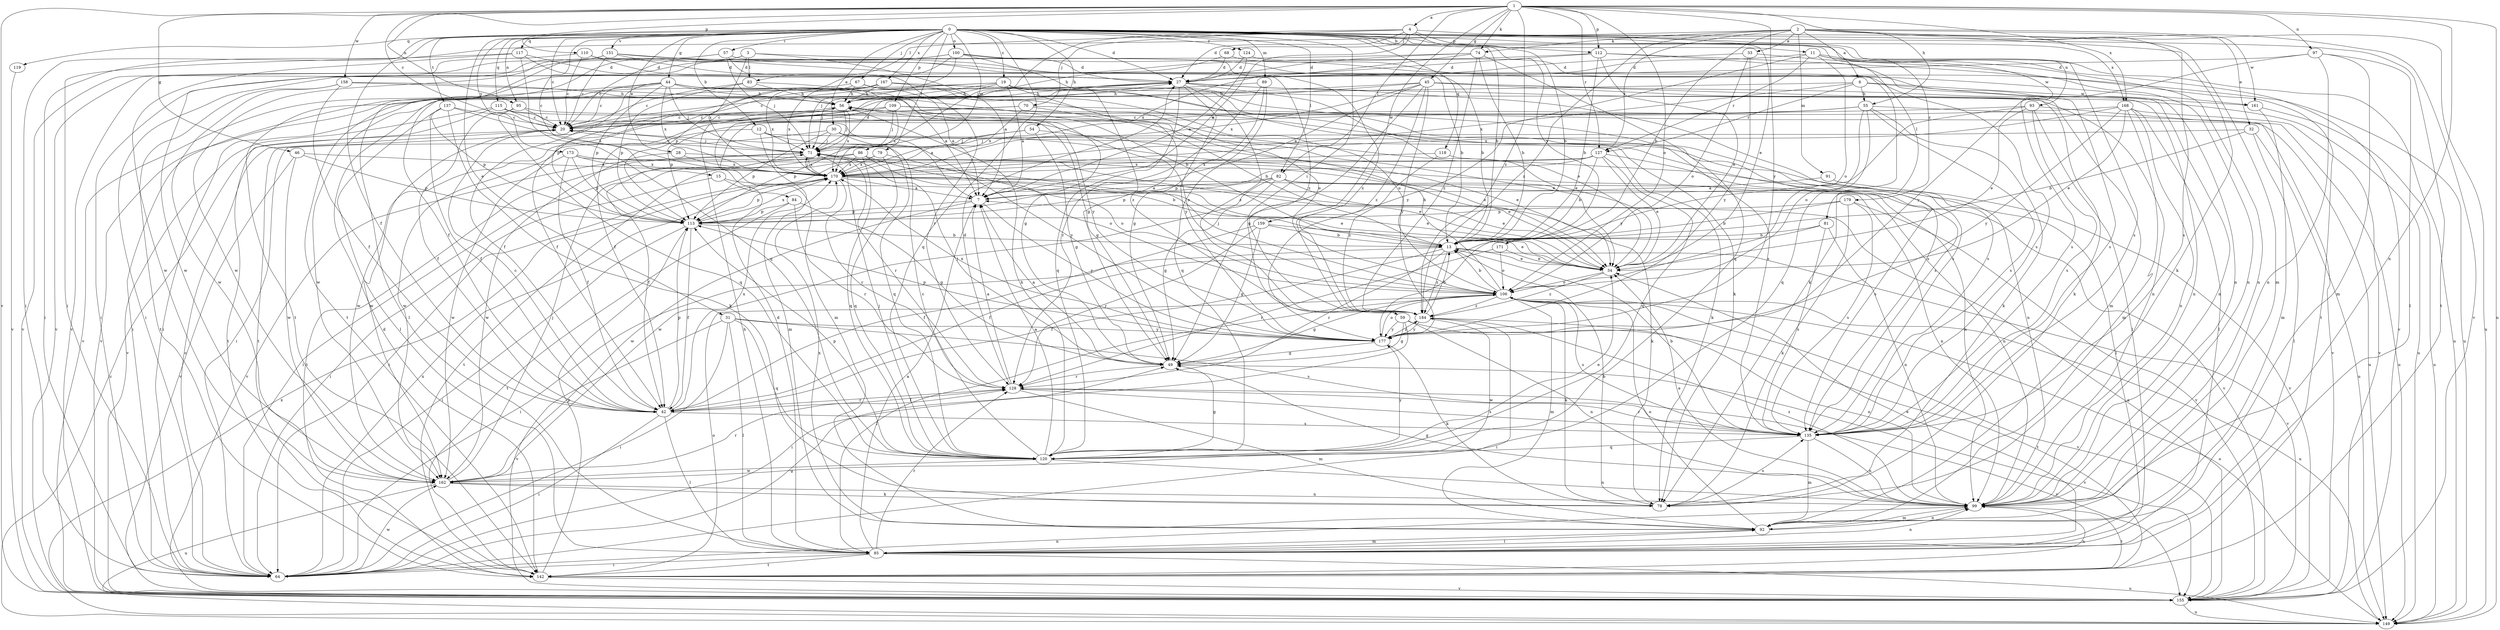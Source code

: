 strict digraph  {
0;
1;
2;
3;
4;
6;
7;
11;
12;
13;
15;
19;
20;
27;
28;
30;
31;
32;
33;
34;
42;
44;
45;
46;
49;
54;
55;
56;
57;
59;
64;
67;
68;
70;
71;
74;
78;
79;
81;
82;
83;
84;
85;
86;
89;
91;
92;
93;
95;
97;
99;
100;
106;
109;
110;
112;
113;
115;
117;
118;
119;
120;
124;
127;
128;
135;
137;
142;
149;
151;
155;
158;
159;
161;
162;
167;
168;
170;
171;
173;
177;
179;
184;
0 -> 11  [label=b];
0 -> 12  [label=b];
0 -> 13  [label=b];
0 -> 15  [label=c];
0 -> 19  [label=c];
0 -> 20  [label=c];
0 -> 27  [label=d];
0 -> 28  [label=e];
0 -> 30  [label=e];
0 -> 31  [label=e];
0 -> 42  [label=f];
0 -> 44  [label=g];
0 -> 54  [label=h];
0 -> 57  [label=i];
0 -> 59  [label=i];
0 -> 64  [label=i];
0 -> 67  [label=j];
0 -> 79  [label=l];
0 -> 81  [label=l];
0 -> 82  [label=l];
0 -> 86  [label=m];
0 -> 89  [label=m];
0 -> 93  [label=n];
0 -> 95  [label=n];
0 -> 100  [label=o];
0 -> 109  [label=p];
0 -> 115  [label=q];
0 -> 117  [label=q];
0 -> 118  [label=q];
0 -> 119  [label=q];
0 -> 120  [label=q];
0 -> 124  [label=r];
0 -> 135  [label=s];
0 -> 137  [label=t];
0 -> 142  [label=t];
0 -> 149  [label=u];
0 -> 151  [label=v];
0 -> 155  [label=v];
0 -> 167  [label=x];
0 -> 168  [label=x];
0 -> 171  [label=y];
0 -> 173  [label=y];
0 -> 179  [label=z];
1 -> 4  [label=a];
1 -> 20  [label=c];
1 -> 45  [label=g];
1 -> 46  [label=g];
1 -> 55  [label=h];
1 -> 74  [label=k];
1 -> 82  [label=l];
1 -> 95  [label=n];
1 -> 97  [label=n];
1 -> 99  [label=n];
1 -> 106  [label=o];
1 -> 110  [label=p];
1 -> 112  [label=p];
1 -> 127  [label=r];
1 -> 149  [label=u];
1 -> 155  [label=v];
1 -> 158  [label=w];
1 -> 159  [label=w];
1 -> 168  [label=x];
1 -> 177  [label=y];
1 -> 184  [label=z];
2 -> 6  [label=a];
2 -> 13  [label=b];
2 -> 32  [label=e];
2 -> 33  [label=e];
2 -> 64  [label=i];
2 -> 74  [label=k];
2 -> 78  [label=k];
2 -> 91  [label=m];
2 -> 92  [label=m];
2 -> 127  [label=r];
2 -> 135  [label=s];
2 -> 161  [label=w];
2 -> 184  [label=z];
3 -> 7  [label=a];
3 -> 20  [label=c];
3 -> 42  [label=f];
3 -> 83  [label=l];
3 -> 161  [label=w];
3 -> 170  [label=x];
4 -> 7  [label=a];
4 -> 13  [label=b];
4 -> 27  [label=d];
4 -> 34  [label=e];
4 -> 68  [label=j];
4 -> 70  [label=j];
4 -> 71  [label=j];
4 -> 83  [label=l];
4 -> 112  [label=p];
6 -> 55  [label=h];
6 -> 99  [label=n];
6 -> 127  [label=r];
6 -> 161  [label=w];
6 -> 162  [label=w];
6 -> 170  [label=x];
7 -> 113  [label=p];
7 -> 162  [label=w];
7 -> 177  [label=y];
11 -> 27  [label=d];
11 -> 99  [label=n];
11 -> 106  [label=o];
11 -> 127  [label=r];
11 -> 135  [label=s];
11 -> 149  [label=u];
11 -> 155  [label=v];
11 -> 177  [label=y];
12 -> 71  [label=j];
12 -> 78  [label=k];
12 -> 92  [label=m];
12 -> 162  [label=w];
12 -> 177  [label=y];
13 -> 34  [label=e];
13 -> 42  [label=f];
13 -> 64  [label=i];
13 -> 128  [label=r];
13 -> 155  [label=v];
13 -> 184  [label=z];
15 -> 34  [label=e];
15 -> 64  [label=i];
15 -> 84  [label=l];
19 -> 7  [label=a];
19 -> 20  [label=c];
19 -> 34  [label=e];
19 -> 56  [label=h];
19 -> 71  [label=j];
19 -> 135  [label=s];
19 -> 155  [label=v];
19 -> 184  [label=z];
20 -> 71  [label=j];
20 -> 162  [label=w];
27 -> 56  [label=h];
27 -> 64  [label=i];
27 -> 78  [label=k];
27 -> 120  [label=q];
27 -> 135  [label=s];
27 -> 149  [label=u];
27 -> 177  [label=y];
27 -> 184  [label=z];
28 -> 34  [label=e];
28 -> 162  [label=w];
28 -> 170  [label=x];
30 -> 34  [label=e];
30 -> 71  [label=j];
30 -> 99  [label=n];
30 -> 113  [label=p];
30 -> 120  [label=q];
30 -> 162  [label=w];
31 -> 64  [label=i];
31 -> 85  [label=l];
31 -> 120  [label=q];
31 -> 135  [label=s];
31 -> 155  [label=v];
31 -> 177  [label=y];
32 -> 13  [label=b];
32 -> 71  [label=j];
32 -> 85  [label=l];
32 -> 149  [label=u];
33 -> 27  [label=d];
33 -> 99  [label=n];
33 -> 106  [label=o];
33 -> 177  [label=y];
34 -> 106  [label=o];
34 -> 184  [label=z];
42 -> 20  [label=c];
42 -> 64  [label=i];
42 -> 85  [label=l];
42 -> 113  [label=p];
42 -> 128  [label=r];
42 -> 135  [label=s];
42 -> 170  [label=x];
44 -> 13  [label=b];
44 -> 20  [label=c];
44 -> 42  [label=f];
44 -> 49  [label=g];
44 -> 56  [label=h];
44 -> 71  [label=j];
44 -> 85  [label=l];
44 -> 113  [label=p];
44 -> 135  [label=s];
44 -> 155  [label=v];
44 -> 170  [label=x];
45 -> 7  [label=a];
45 -> 42  [label=f];
45 -> 49  [label=g];
45 -> 56  [label=h];
45 -> 78  [label=k];
45 -> 92  [label=m];
45 -> 99  [label=n];
45 -> 170  [label=x];
45 -> 177  [label=y];
45 -> 184  [label=z];
46 -> 113  [label=p];
46 -> 155  [label=v];
46 -> 162  [label=w];
46 -> 170  [label=x];
49 -> 7  [label=a];
49 -> 71  [label=j];
49 -> 128  [label=r];
49 -> 155  [label=v];
54 -> 34  [label=e];
54 -> 49  [label=g];
54 -> 71  [label=j];
54 -> 113  [label=p];
55 -> 20  [label=c];
55 -> 78  [label=k];
55 -> 106  [label=o];
55 -> 113  [label=p];
55 -> 120  [label=q];
55 -> 135  [label=s];
55 -> 149  [label=u];
56 -> 20  [label=c];
56 -> 49  [label=g];
56 -> 71  [label=j];
56 -> 142  [label=t];
56 -> 170  [label=x];
57 -> 27  [label=d];
57 -> 71  [label=j];
57 -> 142  [label=t];
57 -> 162  [label=w];
57 -> 184  [label=z];
59 -> 49  [label=g];
59 -> 64  [label=i];
59 -> 99  [label=n];
59 -> 142  [label=t];
59 -> 177  [label=y];
64 -> 20  [label=c];
64 -> 49  [label=g];
64 -> 99  [label=n];
64 -> 162  [label=w];
64 -> 170  [label=x];
67 -> 7  [label=a];
67 -> 56  [label=h];
67 -> 106  [label=o];
67 -> 113  [label=p];
67 -> 170  [label=x];
68 -> 27  [label=d];
68 -> 56  [label=h];
68 -> 149  [label=u];
70 -> 13  [label=b];
70 -> 20  [label=c];
70 -> 64  [label=i];
70 -> 149  [label=u];
70 -> 170  [label=x];
71 -> 20  [label=c];
71 -> 27  [label=d];
71 -> 128  [label=r];
71 -> 142  [label=t];
71 -> 155  [label=v];
71 -> 170  [label=x];
74 -> 13  [label=b];
74 -> 27  [label=d];
74 -> 64  [label=i];
74 -> 120  [label=q];
74 -> 170  [label=x];
74 -> 184  [label=z];
78 -> 13  [label=b];
78 -> 135  [label=s];
79 -> 106  [label=o];
79 -> 120  [label=q];
79 -> 142  [label=t];
79 -> 170  [label=x];
81 -> 13  [label=b];
81 -> 42  [label=f];
81 -> 99  [label=n];
81 -> 135  [label=s];
82 -> 7  [label=a];
82 -> 34  [label=e];
82 -> 49  [label=g];
82 -> 99  [label=n];
82 -> 113  [label=p];
82 -> 155  [label=v];
82 -> 162  [label=w];
83 -> 7  [label=a];
83 -> 20  [label=c];
83 -> 56  [label=h];
83 -> 113  [label=p];
84 -> 49  [label=g];
84 -> 113  [label=p];
84 -> 128  [label=r];
84 -> 142  [label=t];
85 -> 7  [label=a];
85 -> 27  [label=d];
85 -> 34  [label=e];
85 -> 56  [label=h];
85 -> 64  [label=i];
85 -> 92  [label=m];
85 -> 99  [label=n];
85 -> 128  [label=r];
85 -> 142  [label=t];
85 -> 149  [label=u];
86 -> 13  [label=b];
86 -> 42  [label=f];
86 -> 64  [label=i];
86 -> 106  [label=o];
86 -> 120  [label=q];
86 -> 170  [label=x];
89 -> 49  [label=g];
89 -> 56  [label=h];
89 -> 120  [label=q];
89 -> 128  [label=r];
91 -> 7  [label=a];
91 -> 155  [label=v];
92 -> 85  [label=l];
92 -> 99  [label=n];
92 -> 106  [label=o];
92 -> 170  [label=x];
93 -> 20  [label=c];
93 -> 34  [label=e];
93 -> 85  [label=l];
93 -> 135  [label=s];
93 -> 155  [label=v];
93 -> 177  [label=y];
95 -> 20  [label=c];
95 -> 34  [label=e];
95 -> 42  [label=f];
95 -> 120  [label=q];
97 -> 27  [label=d];
97 -> 85  [label=l];
97 -> 92  [label=m];
97 -> 99  [label=n];
97 -> 177  [label=y];
99 -> 34  [label=e];
99 -> 49  [label=g];
99 -> 92  [label=m];
99 -> 142  [label=t];
99 -> 184  [label=z];
100 -> 13  [label=b];
100 -> 27  [label=d];
100 -> 49  [label=g];
100 -> 64  [label=i];
100 -> 71  [label=j];
100 -> 78  [label=k];
100 -> 142  [label=t];
100 -> 155  [label=v];
106 -> 13  [label=b];
106 -> 49  [label=g];
106 -> 56  [label=h];
106 -> 71  [label=j];
106 -> 78  [label=k];
106 -> 85  [label=l];
106 -> 92  [label=m];
106 -> 135  [label=s];
106 -> 149  [label=u];
106 -> 155  [label=v];
106 -> 184  [label=z];
109 -> 20  [label=c];
109 -> 34  [label=e];
109 -> 71  [label=j];
109 -> 92  [label=m];
109 -> 135  [label=s];
109 -> 170  [label=x];
110 -> 13  [label=b];
110 -> 20  [label=c];
110 -> 27  [label=d];
110 -> 155  [label=v];
112 -> 13  [label=b];
112 -> 27  [label=d];
112 -> 34  [label=e];
112 -> 113  [label=p];
112 -> 135  [label=s];
112 -> 142  [label=t];
113 -> 13  [label=b];
113 -> 42  [label=f];
113 -> 64  [label=i];
113 -> 170  [label=x];
115 -> 7  [label=a];
115 -> 20  [label=c];
115 -> 106  [label=o];
115 -> 142  [label=t];
115 -> 155  [label=v];
117 -> 27  [label=d];
117 -> 64  [label=i];
117 -> 120  [label=q];
117 -> 128  [label=r];
117 -> 162  [label=w];
118 -> 85  [label=l];
118 -> 170  [label=x];
118 -> 184  [label=z];
119 -> 155  [label=v];
120 -> 7  [label=a];
120 -> 20  [label=c];
120 -> 34  [label=e];
120 -> 49  [label=g];
120 -> 56  [label=h];
120 -> 71  [label=j];
120 -> 99  [label=n];
120 -> 113  [label=p];
120 -> 162  [label=w];
120 -> 177  [label=y];
124 -> 7  [label=a];
124 -> 27  [label=d];
124 -> 99  [label=n];
127 -> 13  [label=b];
127 -> 34  [label=e];
127 -> 64  [label=i];
127 -> 113  [label=p];
127 -> 120  [label=q];
127 -> 135  [label=s];
127 -> 170  [label=x];
128 -> 7  [label=a];
128 -> 27  [label=d];
128 -> 42  [label=f];
128 -> 92  [label=m];
128 -> 135  [label=s];
128 -> 155  [label=v];
135 -> 13  [label=b];
135 -> 92  [label=m];
135 -> 99  [label=n];
135 -> 120  [label=q];
135 -> 128  [label=r];
137 -> 20  [label=c];
137 -> 42  [label=f];
137 -> 78  [label=k];
137 -> 85  [label=l];
137 -> 113  [label=p];
137 -> 170  [label=x];
142 -> 27  [label=d];
142 -> 99  [label=n];
142 -> 106  [label=o];
142 -> 113  [label=p];
142 -> 155  [label=v];
149 -> 20  [label=c];
149 -> 106  [label=o];
149 -> 170  [label=x];
151 -> 20  [label=c];
151 -> 27  [label=d];
151 -> 135  [label=s];
151 -> 155  [label=v];
151 -> 162  [label=w];
151 -> 184  [label=z];
155 -> 7  [label=a];
155 -> 149  [label=u];
158 -> 42  [label=f];
158 -> 56  [label=h];
158 -> 142  [label=t];
158 -> 162  [label=w];
158 -> 177  [label=y];
159 -> 13  [label=b];
159 -> 34  [label=e];
159 -> 42  [label=f];
159 -> 49  [label=g];
159 -> 128  [label=r];
161 -> 92  [label=m];
161 -> 149  [label=u];
162 -> 71  [label=j];
162 -> 78  [label=k];
162 -> 99  [label=n];
162 -> 128  [label=r];
162 -> 149  [label=u];
167 -> 42  [label=f];
167 -> 56  [label=h];
167 -> 64  [label=i];
167 -> 99  [label=n];
167 -> 106  [label=o];
167 -> 135  [label=s];
167 -> 170  [label=x];
168 -> 20  [label=c];
168 -> 34  [label=e];
168 -> 85  [label=l];
168 -> 92  [label=m];
168 -> 99  [label=n];
168 -> 155  [label=v];
168 -> 170  [label=x];
168 -> 177  [label=y];
170 -> 7  [label=a];
170 -> 34  [label=e];
170 -> 71  [label=j];
170 -> 78  [label=k];
170 -> 99  [label=n];
170 -> 113  [label=p];
170 -> 128  [label=r];
171 -> 34  [label=e];
171 -> 106  [label=o];
171 -> 128  [label=r];
173 -> 34  [label=e];
173 -> 42  [label=f];
173 -> 99  [label=n];
173 -> 113  [label=p];
173 -> 162  [label=w];
173 -> 170  [label=x];
177 -> 49  [label=g];
177 -> 78  [label=k];
177 -> 106  [label=o];
177 -> 113  [label=p];
177 -> 170  [label=x];
177 -> 184  [label=z];
179 -> 13  [label=b];
179 -> 78  [label=k];
179 -> 113  [label=p];
179 -> 135  [label=s];
179 -> 155  [label=v];
184 -> 13  [label=b];
184 -> 64  [label=i];
184 -> 99  [label=n];
184 -> 162  [label=w];
184 -> 177  [label=y];
}
